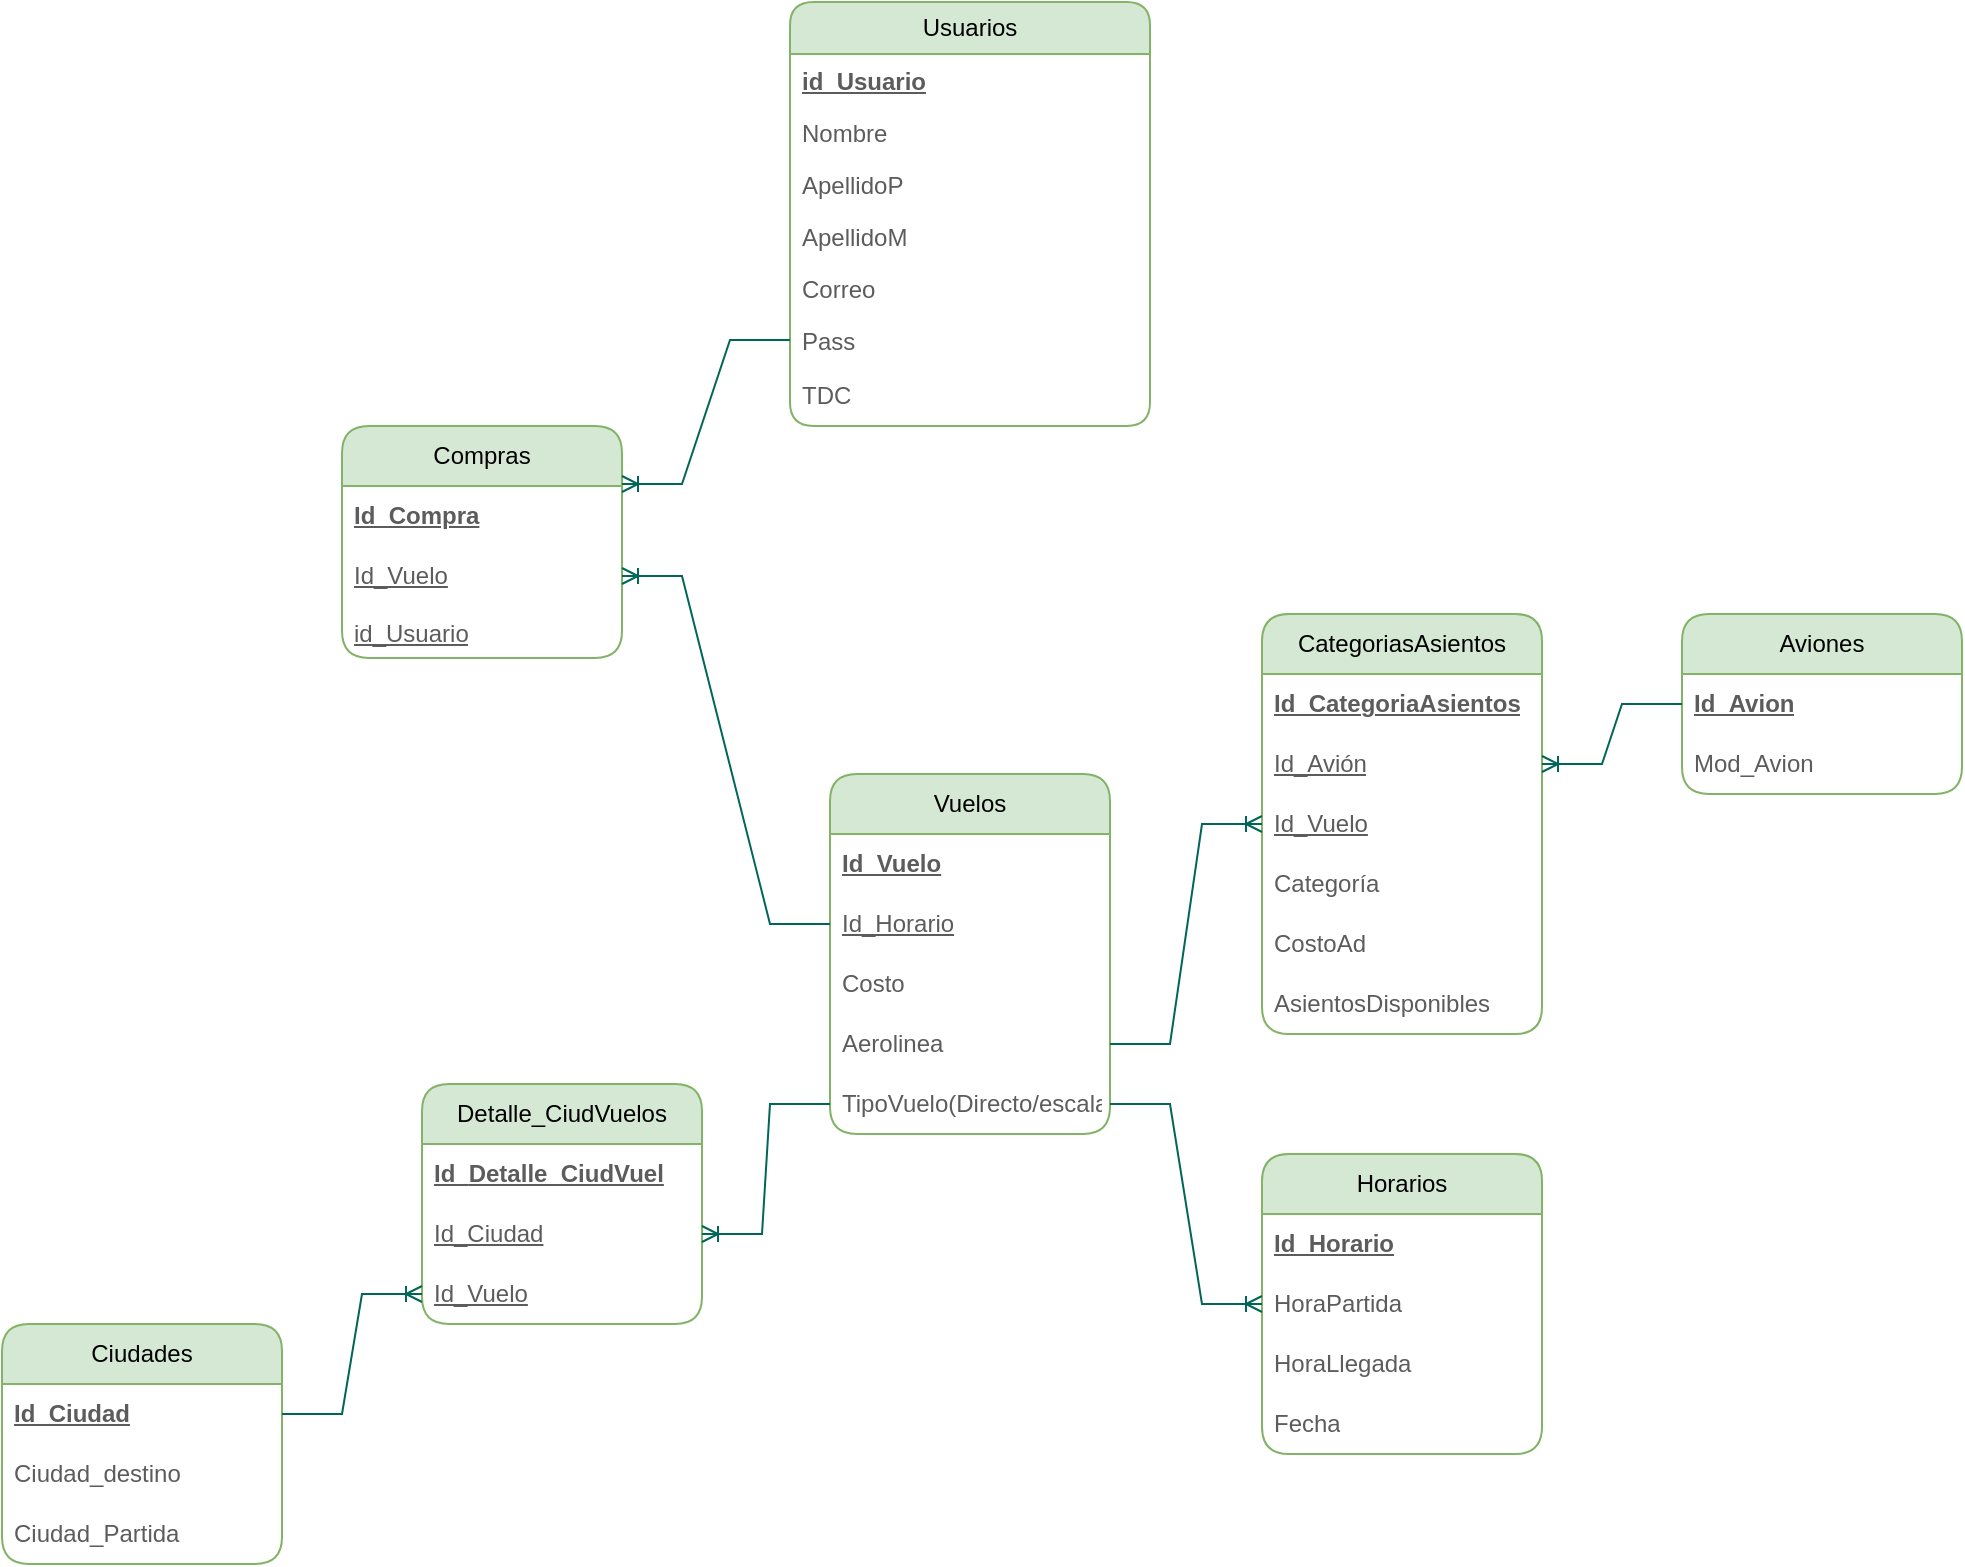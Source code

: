 <mxfile version="24.2.7" type="device">
  <diagram name="Página-1" id="JPNXvwoEI1qBw5MpoDDN">
    <mxGraphModel dx="733" dy="591" grid="1" gridSize="10" guides="1" tooltips="1" connect="1" arrows="1" fold="1" page="1" pageScale="1" pageWidth="1169" pageHeight="827" math="0" shadow="0">
      <root>
        <mxCell id="0" />
        <mxCell id="1" parent="0" />
        <mxCell id="9ycs3MD7gYGY4CSC5391-2" value="Usuarios" style="swimlane;fontStyle=0;childLayout=stackLayout;horizontal=1;startSize=26;fillColor=#d5e8d4;horizontalStack=0;resizeParent=1;resizeParentMax=0;resizeLast=0;collapsible=1;marginBottom=0;whiteSpace=wrap;html=1;rounded=1;labelBackgroundColor=none;strokeColor=#82b366;swimlaneFillColor=none;" parent="1" vertex="1">
          <mxGeometry x="464" y="34" width="180" height="212" as="geometry" />
        </mxCell>
        <mxCell id="9ycs3MD7gYGY4CSC5391-3" value="id_Usuario" style="text;strokeColor=none;fillColor=none;align=left;verticalAlign=top;spacingLeft=4;spacingRight=4;overflow=hidden;rotatable=0;points=[[0,0.5],[1,0.5]];portConstraint=eastwest;whiteSpace=wrap;html=1;rounded=1;labelBackgroundColor=none;fontColor=#5C5C5C;fontStyle=5" parent="9ycs3MD7gYGY4CSC5391-2" vertex="1">
          <mxGeometry y="26" width="180" height="26" as="geometry" />
        </mxCell>
        <mxCell id="9ycs3MD7gYGY4CSC5391-5" value="Nombre" style="text;strokeColor=none;fillColor=none;align=left;verticalAlign=top;spacingLeft=4;spacingRight=4;overflow=hidden;rotatable=0;points=[[0,0.5],[1,0.5]];portConstraint=eastwest;whiteSpace=wrap;html=1;rounded=1;labelBackgroundColor=none;fontColor=#5C5C5C;" parent="9ycs3MD7gYGY4CSC5391-2" vertex="1">
          <mxGeometry y="52" width="180" height="26" as="geometry" />
        </mxCell>
        <mxCell id="_UAvvu1hv1Xpaj-Y4Vh0-1" value="ApellidoP" style="text;strokeColor=none;fillColor=none;align=left;verticalAlign=top;spacingLeft=4;spacingRight=4;overflow=hidden;rotatable=0;points=[[0,0.5],[1,0.5]];portConstraint=eastwest;whiteSpace=wrap;html=1;rounded=1;labelBackgroundColor=none;fontColor=#5C5C5C;" parent="9ycs3MD7gYGY4CSC5391-2" vertex="1">
          <mxGeometry y="78" width="180" height="26" as="geometry" />
        </mxCell>
        <mxCell id="_UAvvu1hv1Xpaj-Y4Vh0-2" value="ApellidoM" style="text;strokeColor=none;fillColor=none;align=left;verticalAlign=top;spacingLeft=4;spacingRight=4;overflow=hidden;rotatable=0;points=[[0,0.5],[1,0.5]];portConstraint=eastwest;whiteSpace=wrap;html=1;rounded=1;labelBackgroundColor=none;fontColor=#5C5C5C;" parent="9ycs3MD7gYGY4CSC5391-2" vertex="1">
          <mxGeometry y="104" width="180" height="26" as="geometry" />
        </mxCell>
        <mxCell id="_UAvvu1hv1Xpaj-Y4Vh0-3" value="Correo" style="text;strokeColor=none;fillColor=none;align=left;verticalAlign=top;spacingLeft=4;spacingRight=4;overflow=hidden;rotatable=0;points=[[0,0.5],[1,0.5]];portConstraint=eastwest;whiteSpace=wrap;html=1;rounded=1;labelBackgroundColor=none;fontColor=#5C5C5C;" parent="9ycs3MD7gYGY4CSC5391-2" vertex="1">
          <mxGeometry y="130" width="180" height="26" as="geometry" />
        </mxCell>
        <mxCell id="_UAvvu1hv1Xpaj-Y4Vh0-4" value="Pass" style="text;strokeColor=none;fillColor=none;align=left;verticalAlign=top;spacingLeft=4;spacingRight=4;overflow=hidden;rotatable=0;points=[[0,0.5],[1,0.5]];portConstraint=eastwest;whiteSpace=wrap;html=1;rounded=1;labelBackgroundColor=none;fontColor=#5C5C5C;" parent="9ycs3MD7gYGY4CSC5391-2" vertex="1">
          <mxGeometry y="156" width="180" height="26" as="geometry" />
        </mxCell>
        <mxCell id="_UAvvu1hv1Xpaj-Y4Vh0-23" value="TDC" style="text;strokeColor=none;fillColor=none;align=left;verticalAlign=middle;spacingLeft=4;spacingRight=4;overflow=hidden;points=[[0,0.5],[1,0.5]];portConstraint=eastwest;rotatable=0;whiteSpace=wrap;html=1;labelBackgroundColor=none;fontColor=#5C5C5C;rounded=1;" parent="9ycs3MD7gYGY4CSC5391-2" vertex="1">
          <mxGeometry y="182" width="180" height="30" as="geometry" />
        </mxCell>
        <mxCell id="_UAvvu1hv1Xpaj-Y4Vh0-5" value="Vuelos" style="swimlane;fontStyle=0;childLayout=stackLayout;horizontal=1;startSize=30;horizontalStack=0;resizeParent=1;resizeParentMax=0;resizeLast=0;collapsible=1;marginBottom=0;whiteSpace=wrap;html=1;labelBackgroundColor=none;fillColor=#d5e8d4;strokeColor=#82b366;rounded=1;swimlaneFillColor=none;" parent="1" vertex="1">
          <mxGeometry x="484" y="420" width="140" height="180" as="geometry" />
        </mxCell>
        <mxCell id="_UAvvu1hv1Xpaj-Y4Vh0-32" value="&lt;b&gt;&lt;u&gt;Id_Vuelo&lt;/u&gt;&lt;/b&gt;" style="text;strokeColor=none;fillColor=none;align=left;verticalAlign=middle;spacingLeft=4;spacingRight=4;overflow=hidden;points=[[0,0.5],[1,0.5]];portConstraint=eastwest;rotatable=0;whiteSpace=wrap;html=1;labelBackgroundColor=none;fontColor=#5C5C5C;rounded=1;" parent="_UAvvu1hv1Xpaj-Y4Vh0-5" vertex="1">
          <mxGeometry y="30" width="140" height="30" as="geometry" />
        </mxCell>
        <mxCell id="_UAvvu1hv1Xpaj-Y4Vh0-152" value="Id_Horario" style="text;strokeColor=none;fillColor=none;align=left;verticalAlign=middle;spacingLeft=4;spacingRight=4;overflow=hidden;points=[[0,0.5],[1,0.5]];portConstraint=eastwest;rotatable=0;whiteSpace=wrap;html=1;labelBackgroundColor=none;fontColor=#5C5C5C;rounded=1;fontStyle=4" parent="_UAvvu1hv1Xpaj-Y4Vh0-5" vertex="1">
          <mxGeometry y="60" width="140" height="30" as="geometry" />
        </mxCell>
        <mxCell id="FyNyGWUAdpJS-fKnMYKB-4" value="Costo" style="text;strokeColor=none;fillColor=none;align=left;verticalAlign=middle;spacingLeft=4;spacingRight=4;overflow=hidden;points=[[0,0.5],[1,0.5]];portConstraint=eastwest;rotatable=0;whiteSpace=wrap;html=1;labelBackgroundColor=none;fontColor=#5C5C5C;rounded=1;" parent="_UAvvu1hv1Xpaj-Y4Vh0-5" vertex="1">
          <mxGeometry y="90" width="140" height="30" as="geometry" />
        </mxCell>
        <mxCell id="_UAvvu1hv1Xpaj-Y4Vh0-27" value="Aerolinea" style="text;strokeColor=none;fillColor=none;align=left;verticalAlign=middle;spacingLeft=4;spacingRight=4;overflow=hidden;points=[[0,0.5],[1,0.5]];portConstraint=eastwest;rotatable=0;whiteSpace=wrap;html=1;labelBackgroundColor=none;fontColor=#5C5C5C;rounded=1;" parent="_UAvvu1hv1Xpaj-Y4Vh0-5" vertex="1">
          <mxGeometry y="120" width="140" height="30" as="geometry" />
        </mxCell>
        <mxCell id="_UAvvu1hv1Xpaj-Y4Vh0-33" value="TipoVuelo(Directo/escalas)" style="text;strokeColor=none;fillColor=none;align=left;verticalAlign=middle;spacingLeft=4;spacingRight=4;overflow=hidden;points=[[0,0.5],[1,0.5]];portConstraint=eastwest;rotatable=0;whiteSpace=wrap;html=1;labelBackgroundColor=none;fontColor=#5C5C5C;rounded=1;" parent="_UAvvu1hv1Xpaj-Y4Vh0-5" vertex="1">
          <mxGeometry y="150" width="140" height="30" as="geometry" />
        </mxCell>
        <mxCell id="_UAvvu1hv1Xpaj-Y4Vh0-9" value="Detalle_CiudVuelos" style="swimlane;fontStyle=0;childLayout=stackLayout;horizontal=1;startSize=30;horizontalStack=0;resizeParent=1;resizeParentMax=0;resizeLast=0;collapsible=1;marginBottom=0;whiteSpace=wrap;html=1;labelBackgroundColor=none;fillColor=#d5e8d4;strokeColor=#82b366;rounded=1;swimlaneFillColor=none;" parent="1" vertex="1">
          <mxGeometry x="280" y="575" width="140" height="120" as="geometry" />
        </mxCell>
        <mxCell id="_UAvvu1hv1Xpaj-Y4Vh0-10" value="Id_&lt;span style=&quot;text-align: center;&quot;&gt;Detalle_CiudVuel&lt;/span&gt;" style="text;strokeColor=none;fillColor=none;align=left;verticalAlign=middle;spacingLeft=4;spacingRight=4;overflow=hidden;points=[[0,0.5],[1,0.5]];portConstraint=eastwest;rotatable=0;whiteSpace=wrap;html=1;labelBackgroundColor=none;fontColor=#5C5C5C;rounded=1;fontStyle=5" parent="_UAvvu1hv1Xpaj-Y4Vh0-9" vertex="1">
          <mxGeometry y="30" width="140" height="30" as="geometry" />
        </mxCell>
        <mxCell id="_UAvvu1hv1Xpaj-Y4Vh0-11" value="Id_Ciudad" style="text;strokeColor=none;fillColor=none;align=left;verticalAlign=middle;spacingLeft=4;spacingRight=4;overflow=hidden;points=[[0,0.5],[1,0.5]];portConstraint=eastwest;rotatable=0;whiteSpace=wrap;html=1;labelBackgroundColor=none;fontColor=#5C5C5C;rounded=1;fontStyle=4" parent="_UAvvu1hv1Xpaj-Y4Vh0-9" vertex="1">
          <mxGeometry y="60" width="140" height="30" as="geometry" />
        </mxCell>
        <mxCell id="_UAvvu1hv1Xpaj-Y4Vh0-12" value="Id_Vuelo" style="text;strokeColor=none;fillColor=none;align=left;verticalAlign=middle;spacingLeft=4;spacingRight=4;overflow=hidden;points=[[0,0.5],[1,0.5]];portConstraint=eastwest;rotatable=0;whiteSpace=wrap;html=1;labelBackgroundColor=none;fontColor=#5C5C5C;rounded=1;fontStyle=4" parent="_UAvvu1hv1Xpaj-Y4Vh0-9" vertex="1">
          <mxGeometry y="90" width="140" height="30" as="geometry" />
        </mxCell>
        <mxCell id="_UAvvu1hv1Xpaj-Y4Vh0-17" value="Horarios" style="swimlane;fontStyle=0;childLayout=stackLayout;horizontal=1;startSize=30;horizontalStack=0;resizeParent=1;resizeParentMax=0;resizeLast=0;collapsible=1;marginBottom=0;whiteSpace=wrap;html=1;labelBackgroundColor=none;fillColor=#d5e8d4;strokeColor=#82b366;rounded=1;swimlaneFillColor=none;" parent="1" vertex="1">
          <mxGeometry x="700" y="610" width="140" height="150" as="geometry" />
        </mxCell>
        <mxCell id="_UAvvu1hv1Xpaj-Y4Vh0-151" value="Id_Horario" style="text;strokeColor=none;fillColor=none;align=left;verticalAlign=middle;spacingLeft=4;spacingRight=4;overflow=hidden;points=[[0,0.5],[1,0.5]];portConstraint=eastwest;rotatable=0;whiteSpace=wrap;html=1;labelBackgroundColor=none;fontColor=#5C5C5C;rounded=1;fontStyle=5" parent="_UAvvu1hv1Xpaj-Y4Vh0-17" vertex="1">
          <mxGeometry y="30" width="140" height="30" as="geometry" />
        </mxCell>
        <mxCell id="_UAvvu1hv1Xpaj-Y4Vh0-18" value="HoraPartida" style="text;strokeColor=none;fillColor=none;align=left;verticalAlign=middle;spacingLeft=4;spacingRight=4;overflow=hidden;points=[[0,0.5],[1,0.5]];portConstraint=eastwest;rotatable=0;whiteSpace=wrap;html=1;labelBackgroundColor=none;fontColor=#5C5C5C;rounded=1;" parent="_UAvvu1hv1Xpaj-Y4Vh0-17" vertex="1">
          <mxGeometry y="60" width="140" height="30" as="geometry" />
        </mxCell>
        <mxCell id="_UAvvu1hv1Xpaj-Y4Vh0-19" value="HoraLlegada" style="text;strokeColor=none;fillColor=none;align=left;verticalAlign=middle;spacingLeft=4;spacingRight=4;overflow=hidden;points=[[0,0.5],[1,0.5]];portConstraint=eastwest;rotatable=0;whiteSpace=wrap;html=1;labelBackgroundColor=none;fontColor=#5C5C5C;rounded=1;" parent="_UAvvu1hv1Xpaj-Y4Vh0-17" vertex="1">
          <mxGeometry y="90" width="140" height="30" as="geometry" />
        </mxCell>
        <mxCell id="_UAvvu1hv1Xpaj-Y4Vh0-20" value="Fecha" style="text;strokeColor=none;fillColor=none;align=left;verticalAlign=middle;spacingLeft=4;spacingRight=4;overflow=hidden;points=[[0,0.5],[1,0.5]];portConstraint=eastwest;rotatable=0;whiteSpace=wrap;html=1;labelBackgroundColor=none;fontColor=#5C5C5C;rounded=1;" parent="_UAvvu1hv1Xpaj-Y4Vh0-17" vertex="1">
          <mxGeometry y="120" width="140" height="30" as="geometry" />
        </mxCell>
        <mxCell id="_UAvvu1hv1Xpaj-Y4Vh0-25" value="Compras" style="swimlane;fontStyle=0;childLayout=stackLayout;horizontal=1;startSize=30;horizontalStack=0;resizeParent=1;resizeParentMax=0;resizeLast=0;collapsible=1;marginBottom=0;whiteSpace=wrap;html=1;labelBackgroundColor=none;fillColor=#d5e8d4;strokeColor=#82b366;rounded=1;swimlaneFillColor=none;" parent="1" vertex="1">
          <mxGeometry x="240" y="246" width="140" height="116" as="geometry" />
        </mxCell>
        <mxCell id="_UAvvu1hv1Xpaj-Y4Vh0-38" value="Id_Compra" style="text;strokeColor=none;fillColor=none;align=left;verticalAlign=middle;spacingLeft=4;spacingRight=4;overflow=hidden;points=[[0,0.5],[1,0.5]];portConstraint=eastwest;rotatable=0;whiteSpace=wrap;html=1;labelBackgroundColor=none;fontColor=#5C5C5C;rounded=1;fontStyle=5" parent="_UAvvu1hv1Xpaj-Y4Vh0-25" vertex="1">
          <mxGeometry y="30" width="140" height="30" as="geometry" />
        </mxCell>
        <mxCell id="_UAvvu1hv1Xpaj-Y4Vh0-159" value="Id_Vuelo" style="text;strokeColor=none;fillColor=none;align=left;verticalAlign=middle;spacingLeft=4;spacingRight=4;overflow=hidden;points=[[0,0.5],[1,0.5]];portConstraint=eastwest;rotatable=0;whiteSpace=wrap;html=1;labelBackgroundColor=none;fontColor=#5C5C5C;rounded=1;fontStyle=4" parent="_UAvvu1hv1Xpaj-Y4Vh0-25" vertex="1">
          <mxGeometry y="60" width="140" height="30" as="geometry" />
        </mxCell>
        <mxCell id="_UAvvu1hv1Xpaj-Y4Vh0-158" value="id_Usuario" style="text;strokeColor=none;fillColor=none;align=left;verticalAlign=top;spacingLeft=4;spacingRight=4;overflow=hidden;rotatable=0;points=[[0,0.5],[1,0.5]];portConstraint=eastwest;whiteSpace=wrap;html=1;rounded=1;labelBackgroundColor=none;fontColor=#5C5C5C;fontStyle=4" parent="_UAvvu1hv1Xpaj-Y4Vh0-25" vertex="1">
          <mxGeometry y="90" width="140" height="26" as="geometry" />
        </mxCell>
        <mxCell id="_UAvvu1hv1Xpaj-Y4Vh0-43" value="Aviones" style="swimlane;fontStyle=0;childLayout=stackLayout;horizontal=1;startSize=30;horizontalStack=0;resizeParent=1;resizeParentMax=0;resizeLast=0;collapsible=1;marginBottom=0;whiteSpace=wrap;html=1;labelBackgroundColor=none;fillColor=#d5e8d4;strokeColor=#82b366;rounded=1;swimlaneFillColor=none;" parent="1" vertex="1">
          <mxGeometry x="910" y="340" width="140" height="90" as="geometry" />
        </mxCell>
        <mxCell id="_UAvvu1hv1Xpaj-Y4Vh0-34" value="Id_Avion" style="text;strokeColor=none;fillColor=none;align=left;verticalAlign=middle;spacingLeft=4;spacingRight=4;overflow=hidden;points=[[0,0.5],[1,0.5]];portConstraint=eastwest;rotatable=0;whiteSpace=wrap;html=1;labelBackgroundColor=none;fontColor=#5C5C5C;rounded=1;fontStyle=5" parent="_UAvvu1hv1Xpaj-Y4Vh0-43" vertex="1">
          <mxGeometry y="30" width="140" height="30" as="geometry" />
        </mxCell>
        <mxCell id="_UAvvu1hv1Xpaj-Y4Vh0-161" value="Mod_Avion" style="text;strokeColor=none;fillColor=none;align=left;verticalAlign=middle;spacingLeft=4;spacingRight=4;overflow=hidden;points=[[0,0.5],[1,0.5]];portConstraint=eastwest;rotatable=0;whiteSpace=wrap;html=1;labelBackgroundColor=none;fontColor=#5C5C5C;rounded=1;" parent="_UAvvu1hv1Xpaj-Y4Vh0-43" vertex="1">
          <mxGeometry y="60" width="140" height="30" as="geometry" />
        </mxCell>
        <mxCell id="_UAvvu1hv1Xpaj-Y4Vh0-147" value="CategoriasAsientos" style="swimlane;fontStyle=0;childLayout=stackLayout;horizontal=1;startSize=30;horizontalStack=0;resizeParent=1;resizeParentMax=0;resizeLast=0;collapsible=1;marginBottom=0;whiteSpace=wrap;html=1;labelBackgroundColor=none;fillColor=#d5e8d4;strokeColor=#82b366;rounded=1;swimlaneFillColor=none;" parent="1" vertex="1">
          <mxGeometry x="700" y="340" width="140" height="210" as="geometry" />
        </mxCell>
        <mxCell id="_UAvvu1hv1Xpaj-Y4Vh0-36" value="Id_CategoriaAsientos" style="text;strokeColor=none;fillColor=none;align=left;verticalAlign=middle;spacingLeft=4;spacingRight=4;overflow=hidden;points=[[0,0.5],[1,0.5]];portConstraint=eastwest;rotatable=0;whiteSpace=wrap;html=1;labelBackgroundColor=none;fontColor=#5C5C5C;rounded=1;fontStyle=5" parent="_UAvvu1hv1Xpaj-Y4Vh0-147" vertex="1">
          <mxGeometry y="30" width="140" height="30" as="geometry" />
        </mxCell>
        <mxCell id="_UAvvu1hv1Xpaj-Y4Vh0-160" value="Id_Avión" style="text;strokeColor=none;fillColor=none;align=left;verticalAlign=middle;spacingLeft=4;spacingRight=4;overflow=hidden;points=[[0,0.5],[1,0.5]];portConstraint=eastwest;rotatable=0;whiteSpace=wrap;html=1;labelBackgroundColor=none;fontColor=#5C5C5C;rounded=1;fontStyle=4" parent="_UAvvu1hv1Xpaj-Y4Vh0-147" vertex="1">
          <mxGeometry y="60" width="140" height="30" as="geometry" />
        </mxCell>
        <mxCell id="FyNyGWUAdpJS-fKnMYKB-6" value="&lt;span&gt;&lt;u&gt;Id_Vuelo&lt;/u&gt;&lt;/span&gt;" style="text;strokeColor=none;fillColor=none;align=left;verticalAlign=middle;spacingLeft=4;spacingRight=4;overflow=hidden;points=[[0,0.5],[1,0.5]];portConstraint=eastwest;rotatable=0;whiteSpace=wrap;html=1;labelBackgroundColor=none;fontColor=#5C5C5C;rounded=1;fontStyle=0" parent="_UAvvu1hv1Xpaj-Y4Vh0-147" vertex="1">
          <mxGeometry y="90" width="140" height="30" as="geometry" />
        </mxCell>
        <mxCell id="_UAvvu1hv1Xpaj-Y4Vh0-148" value="Categoría" style="text;strokeColor=none;fillColor=none;align=left;verticalAlign=middle;spacingLeft=4;spacingRight=4;overflow=hidden;points=[[0,0.5],[1,0.5]];portConstraint=eastwest;rotatable=0;whiteSpace=wrap;html=1;labelBackgroundColor=none;fontColor=#5C5C5C;rounded=1;" parent="_UAvvu1hv1Xpaj-Y4Vh0-147" vertex="1">
          <mxGeometry y="120" width="140" height="30" as="geometry" />
        </mxCell>
        <mxCell id="_UAvvu1hv1Xpaj-Y4Vh0-6" value="CostoAd" style="text;strokeColor=none;fillColor=none;align=left;verticalAlign=middle;spacingLeft=4;spacingRight=4;overflow=hidden;points=[[0,0.5],[1,0.5]];portConstraint=eastwest;rotatable=0;whiteSpace=wrap;html=1;labelBackgroundColor=none;fontColor=#5C5C5C;rounded=1;" parent="_UAvvu1hv1Xpaj-Y4Vh0-147" vertex="1">
          <mxGeometry y="150" width="140" height="30" as="geometry" />
        </mxCell>
        <mxCell id="_UAvvu1hv1Xpaj-Y4Vh0-149" value="AsientosDisponibles" style="text;strokeColor=none;fillColor=none;align=left;verticalAlign=middle;spacingLeft=4;spacingRight=4;overflow=hidden;points=[[0,0.5],[1,0.5]];portConstraint=eastwest;rotatable=0;whiteSpace=wrap;html=1;labelBackgroundColor=none;fontColor=#5C5C5C;rounded=1;" parent="_UAvvu1hv1Xpaj-Y4Vh0-147" vertex="1">
          <mxGeometry y="180" width="140" height="30" as="geometry" />
        </mxCell>
        <mxCell id="_UAvvu1hv1Xpaj-Y4Vh0-153" value="Ciudades" style="swimlane;fontStyle=0;childLayout=stackLayout;horizontal=1;startSize=30;horizontalStack=0;resizeParent=1;resizeParentMax=0;resizeLast=0;collapsible=1;marginBottom=0;whiteSpace=wrap;html=1;labelBackgroundColor=none;fillColor=#d5e8d4;strokeColor=#82b366;rounded=1;swimlaneFillColor=none;" parent="1" vertex="1">
          <mxGeometry x="70" y="695" width="140" height="120" as="geometry" />
        </mxCell>
        <mxCell id="_UAvvu1hv1Xpaj-Y4Vh0-154" value="Id_Ciudad" style="text;strokeColor=none;fillColor=none;align=left;verticalAlign=middle;spacingLeft=4;spacingRight=4;overflow=hidden;points=[[0,0.5],[1,0.5]];portConstraint=eastwest;rotatable=0;whiteSpace=wrap;html=1;labelBackgroundColor=none;fontColor=#5C5C5C;rounded=1;fontStyle=5" parent="_UAvvu1hv1Xpaj-Y4Vh0-153" vertex="1">
          <mxGeometry y="30" width="140" height="30" as="geometry" />
        </mxCell>
        <mxCell id="_UAvvu1hv1Xpaj-Y4Vh0-155" value="Ciudad_destino" style="text;strokeColor=none;fillColor=none;align=left;verticalAlign=middle;spacingLeft=4;spacingRight=4;overflow=hidden;points=[[0,0.5],[1,0.5]];portConstraint=eastwest;rotatable=0;whiteSpace=wrap;html=1;labelBackgroundColor=none;fontColor=#5C5C5C;rounded=1;" parent="_UAvvu1hv1Xpaj-Y4Vh0-153" vertex="1">
          <mxGeometry y="60" width="140" height="30" as="geometry" />
        </mxCell>
        <mxCell id="GV22giLiz233N7UCFkE7-2" value="Ciudad_Partida" style="text;strokeColor=none;fillColor=none;align=left;verticalAlign=middle;spacingLeft=4;spacingRight=4;overflow=hidden;points=[[0,0.5],[1,0.5]];portConstraint=eastwest;rotatable=0;whiteSpace=wrap;html=1;labelBackgroundColor=none;fontColor=#5C5C5C;rounded=1;" vertex="1" parent="_UAvvu1hv1Xpaj-Y4Vh0-153">
          <mxGeometry y="90" width="140" height="30" as="geometry" />
        </mxCell>
        <mxCell id="_UAvvu1hv1Xpaj-Y4Vh0-182" value="" style="edgeStyle=entityRelationEdgeStyle;fontSize=12;html=1;endArrow=ERoneToMany;rounded=0;strokeColor=#006658;fontColor=#5C5C5C;fillColor=#21C0A5;entryX=1;entryY=0.5;entryDx=0;entryDy=0;exitX=0;exitY=0.5;exitDx=0;exitDy=0;" parent="1" source="_UAvvu1hv1Xpaj-Y4Vh0-152" target="_UAvvu1hv1Xpaj-Y4Vh0-159" edge="1">
          <mxGeometry width="100" height="100" relative="1" as="geometry">
            <mxPoint x="960" y="510" as="sourcePoint" />
            <mxPoint x="1060" y="410" as="targetPoint" />
          </mxGeometry>
        </mxCell>
        <mxCell id="_UAvvu1hv1Xpaj-Y4Vh0-183" value="" style="edgeStyle=entityRelationEdgeStyle;fontSize=12;html=1;endArrow=ERoneToMany;rounded=0;strokeColor=#006658;fontColor=#5C5C5C;fillColor=#21C0A5;exitX=0;exitY=0.5;exitDx=0;exitDy=0;entryX=1;entryY=0.5;entryDx=0;entryDy=0;" parent="1" source="_UAvvu1hv1Xpaj-Y4Vh0-33" target="_UAvvu1hv1Xpaj-Y4Vh0-11" edge="1">
          <mxGeometry width="100" height="100" relative="1" as="geometry">
            <mxPoint x="970" y="520" as="sourcePoint" />
            <mxPoint x="1070" y="420" as="targetPoint" />
          </mxGeometry>
        </mxCell>
        <mxCell id="_UAvvu1hv1Xpaj-Y4Vh0-184" value="" style="edgeStyle=entityRelationEdgeStyle;fontSize=12;html=1;endArrow=ERoneToMany;rounded=0;strokeColor=#006658;fontColor=#5C5C5C;fillColor=#21C0A5;exitX=1;exitY=0.5;exitDx=0;exitDy=0;" parent="1" source="_UAvvu1hv1Xpaj-Y4Vh0-154" target="_UAvvu1hv1Xpaj-Y4Vh0-12" edge="1">
          <mxGeometry width="100" height="100" relative="1" as="geometry">
            <mxPoint x="980" y="530" as="sourcePoint" />
            <mxPoint x="1080" y="430" as="targetPoint" />
          </mxGeometry>
        </mxCell>
        <mxCell id="_UAvvu1hv1Xpaj-Y4Vh0-185" value="" style="edgeStyle=entityRelationEdgeStyle;fontSize=12;html=1;endArrow=ERoneToMany;rounded=0;strokeColor=#006658;fontColor=#5C5C5C;fillColor=#21C0A5;exitX=1;exitY=0.5;exitDx=0;exitDy=0;" parent="1" source="_UAvvu1hv1Xpaj-Y4Vh0-33" target="_UAvvu1hv1Xpaj-Y4Vh0-17" edge="1">
          <mxGeometry width="100" height="100" relative="1" as="geometry">
            <mxPoint x="990" y="540" as="sourcePoint" />
            <mxPoint x="1090" y="440" as="targetPoint" />
            <Array as="points">
              <mxPoint x="654" y="560" />
              <mxPoint x="680" y="650" />
            </Array>
          </mxGeometry>
        </mxCell>
        <mxCell id="_UAvvu1hv1Xpaj-Y4Vh0-186" value="" style="edgeStyle=entityRelationEdgeStyle;fontSize=12;html=1;endArrow=ERoneToMany;rounded=0;strokeColor=#006658;fontColor=#5C5C5C;fillColor=#21C0A5;exitX=1;exitY=0.5;exitDx=0;exitDy=0;" parent="1" source="_UAvvu1hv1Xpaj-Y4Vh0-27" target="_UAvvu1hv1Xpaj-Y4Vh0-147" edge="1">
          <mxGeometry width="100" height="100" relative="1" as="geometry">
            <mxPoint x="1000" y="550" as="sourcePoint" />
            <mxPoint x="1100" y="450" as="targetPoint" />
          </mxGeometry>
        </mxCell>
        <mxCell id="_UAvvu1hv1Xpaj-Y4Vh0-187" value="" style="edgeStyle=entityRelationEdgeStyle;fontSize=12;html=1;endArrow=none;rounded=0;strokeColor=#006658;fontColor=#5C5C5C;fillColor=#21C0A5;exitX=1;exitY=0.5;exitDx=0;exitDy=0;entryX=0;entryY=0.5;entryDx=0;entryDy=0;endFill=0;startArrow=ERoneToMany;startFill=0;" parent="1" source="_UAvvu1hv1Xpaj-Y4Vh0-160" target="_UAvvu1hv1Xpaj-Y4Vh0-34" edge="1">
          <mxGeometry width="100" height="100" relative="1" as="geometry">
            <mxPoint x="1010" y="560" as="sourcePoint" />
            <mxPoint x="1110" y="460" as="targetPoint" />
          </mxGeometry>
        </mxCell>
        <mxCell id="_UAvvu1hv1Xpaj-Y4Vh0-190" value="" style="edgeStyle=entityRelationEdgeStyle;fontSize=12;html=1;endArrow=ERoneToMany;rounded=0;strokeColor=#006658;fontColor=#5C5C5C;fillColor=#21C0A5;exitX=0;exitY=0.5;exitDx=0;exitDy=0;entryX=1;entryY=0.25;entryDx=0;entryDy=0;" parent="1" source="_UAvvu1hv1Xpaj-Y4Vh0-4" target="_UAvvu1hv1Xpaj-Y4Vh0-25" edge="1">
          <mxGeometry width="100" height="100" relative="1" as="geometry">
            <mxPoint x="450" y="346" as="sourcePoint" />
            <mxPoint x="550" y="246" as="targetPoint" />
          </mxGeometry>
        </mxCell>
      </root>
    </mxGraphModel>
  </diagram>
</mxfile>

